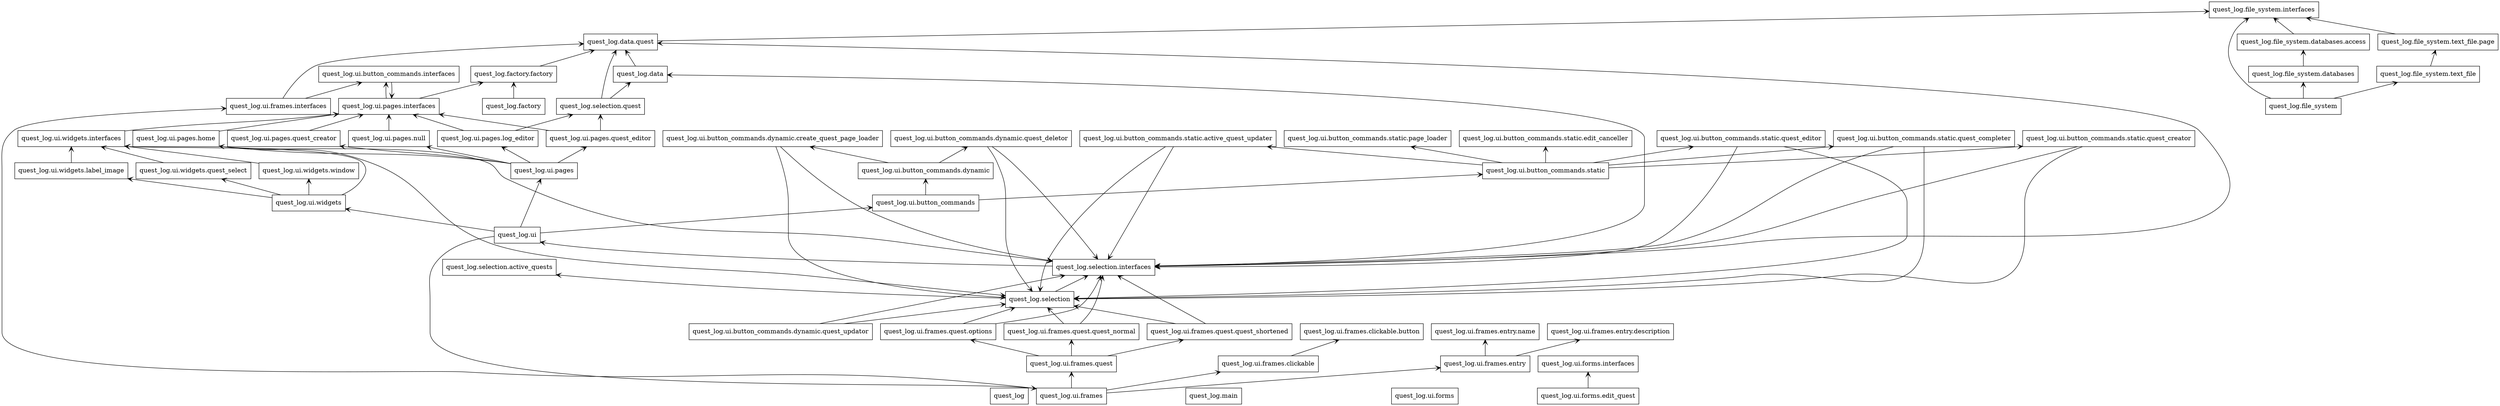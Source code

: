 digraph "packages" {
rankdir=BT
charset="utf-8"
"quest_log" [color="black", label=<quest_log>, shape="box", style="solid"];
"quest_log.data" [color="black", label=<quest_log.data>, shape="box", style="solid"];
"quest_log.data.quest" [color="black", label=<quest_log.data.quest>, shape="box", style="solid"];
"quest_log.factory" [color="black", label=<quest_log.factory>, shape="box", style="solid"];
"quest_log.factory.factory" [color="black", label=<quest_log.factory.factory>, shape="box", style="solid"];
"quest_log.file_system" [color="black", label=<quest_log.file_system>, shape="box", style="solid"];
"quest_log.file_system.databases" [color="black", label=<quest_log.file_system.databases>, shape="box", style="solid"];
"quest_log.file_system.databases.access" [color="black", label=<quest_log.file_system.databases.access>, shape="box", style="solid"];
"quest_log.file_system.interfaces" [color="black", label=<quest_log.file_system.interfaces>, shape="box", style="solid"];
"quest_log.file_system.text_file" [color="black", label=<quest_log.file_system.text_file>, shape="box", style="solid"];
"quest_log.file_system.text_file.page" [color="black", label=<quest_log.file_system.text_file.page>, shape="box", style="solid"];
"quest_log.main" [color="black", label=<quest_log.main>, shape="box", style="solid"];
"quest_log.selection" [color="black", label=<quest_log.selection>, shape="box", style="solid"];
"quest_log.selection.active_quests" [color="black", label=<quest_log.selection.active_quests>, shape="box", style="solid"];
"quest_log.selection.interfaces" [color="black", label=<quest_log.selection.interfaces>, shape="box", style="solid"];
"quest_log.selection.quest" [color="black", label=<quest_log.selection.quest>, shape="box", style="solid"];
"quest_log.ui" [color="black", label=<quest_log.ui>, shape="box", style="solid"];
"quest_log.ui.button_commands" [color="black", label=<quest_log.ui.button_commands>, shape="box", style="solid"];
"quest_log.ui.button_commands.dynamic" [color="black", label=<quest_log.ui.button_commands.dynamic>, shape="box", style="solid"];
"quest_log.ui.button_commands.dynamic.create_quest_page_loader" [color="black", label=<quest_log.ui.button_commands.dynamic.create_quest_page_loader>, shape="box", style="solid"];
"quest_log.ui.button_commands.dynamic.quest_deletor" [color="black", label=<quest_log.ui.button_commands.dynamic.quest_deletor>, shape="box", style="solid"];
"quest_log.ui.button_commands.dynamic.quest_updator" [color="black", label=<quest_log.ui.button_commands.dynamic.quest_updator>, shape="box", style="solid"];
"quest_log.ui.button_commands.interfaces" [color="black", label=<quest_log.ui.button_commands.interfaces>, shape="box", style="solid"];
"quest_log.ui.button_commands.static" [color="black", label=<quest_log.ui.button_commands.static>, shape="box", style="solid"];
"quest_log.ui.button_commands.static.active_quest_updater" [color="black", label=<quest_log.ui.button_commands.static.active_quest_updater>, shape="box", style="solid"];
"quest_log.ui.button_commands.static.edit_canceller" [color="black", label=<quest_log.ui.button_commands.static.edit_canceller>, shape="box", style="solid"];
"quest_log.ui.button_commands.static.page_loader" [color="black", label=<quest_log.ui.button_commands.static.page_loader>, shape="box", style="solid"];
"quest_log.ui.button_commands.static.quest_completer" [color="black", label=<quest_log.ui.button_commands.static.quest_completer>, shape="box", style="solid"];
"quest_log.ui.button_commands.static.quest_creator" [color="black", label=<quest_log.ui.button_commands.static.quest_creator>, shape="box", style="solid"];
"quest_log.ui.button_commands.static.quest_editor" [color="black", label=<quest_log.ui.button_commands.static.quest_editor>, shape="box", style="solid"];
"quest_log.ui.forms" [color="black", label=<quest_log.ui.forms>, shape="box", style="solid"];
"quest_log.ui.forms.edit_quest" [color="black", label=<quest_log.ui.forms.edit_quest>, shape="box", style="solid"];
"quest_log.ui.forms.interfaces" [color="black", label=<quest_log.ui.forms.interfaces>, shape="box", style="solid"];
"quest_log.ui.frames" [color="black", label=<quest_log.ui.frames>, shape="box", style="solid"];
"quest_log.ui.frames.clickable" [color="black", label=<quest_log.ui.frames.clickable>, shape="box", style="solid"];
"quest_log.ui.frames.clickable.button" [color="black", label=<quest_log.ui.frames.clickable.button>, shape="box", style="solid"];
"quest_log.ui.frames.entry" [color="black", label=<quest_log.ui.frames.entry>, shape="box", style="solid"];
"quest_log.ui.frames.entry.description" [color="black", label=<quest_log.ui.frames.entry.description>, shape="box", style="solid"];
"quest_log.ui.frames.entry.name" [color="black", label=<quest_log.ui.frames.entry.name>, shape="box", style="solid"];
"quest_log.ui.frames.interfaces" [color="black", label=<quest_log.ui.frames.interfaces>, shape="box", style="solid"];
"quest_log.ui.frames.quest" [color="black", label=<quest_log.ui.frames.quest>, shape="box", style="solid"];
"quest_log.ui.frames.quest.options" [color="black", label=<quest_log.ui.frames.quest.options>, shape="box", style="solid"];
"quest_log.ui.frames.quest.quest_normal" [color="black", label=<quest_log.ui.frames.quest.quest_normal>, shape="box", style="solid"];
"quest_log.ui.frames.quest.quest_shortened" [color="black", label=<quest_log.ui.frames.quest.quest_shortened>, shape="box", style="solid"];
"quest_log.ui.pages" [color="black", label=<quest_log.ui.pages>, shape="box", style="solid"];
"quest_log.ui.pages.home" [color="black", label=<quest_log.ui.pages.home>, shape="box", style="solid"];
"quest_log.ui.pages.interfaces" [color="black", label=<quest_log.ui.pages.interfaces>, shape="box", style="solid"];
"quest_log.ui.pages.log_editor" [color="black", label=<quest_log.ui.pages.log_editor>, shape="box", style="solid"];
"quest_log.ui.pages.null" [color="black", label=<quest_log.ui.pages.null>, shape="box", style="solid"];
"quest_log.ui.pages.quest_creator" [color="black", label=<quest_log.ui.pages.quest_creator>, shape="box", style="solid"];
"quest_log.ui.pages.quest_editor" [color="black", label=<quest_log.ui.pages.quest_editor>, shape="box", style="solid"];
"quest_log.ui.widgets" [color="black", label=<quest_log.ui.widgets>, shape="box", style="solid"];
"quest_log.ui.widgets.interfaces" [color="black", label=<quest_log.ui.widgets.interfaces>, shape="box", style="solid"];
"quest_log.ui.widgets.label_image" [color="black", label=<quest_log.ui.widgets.label_image>, shape="box", style="solid"];
"quest_log.ui.widgets.quest_select" [color="black", label=<quest_log.ui.widgets.quest_select>, shape="box", style="solid"];
"quest_log.ui.widgets.window" [color="black", label=<quest_log.ui.widgets.window>, shape="box", style="solid"];
"quest_log.data" -> "quest_log.data.quest" [arrowhead="open", arrowtail="none"];
"quest_log.data.quest" -> "quest_log.file_system.interfaces" [arrowhead="open", arrowtail="none"];
"quest_log.factory" -> "quest_log.factory.factory" [arrowhead="open", arrowtail="none"];
"quest_log.factory.factory" -> "quest_log.data.quest" [arrowhead="open", arrowtail="none"];
"quest_log.file_system" -> "quest_log.file_system.databases" [arrowhead="open", arrowtail="none"];
"quest_log.file_system" -> "quest_log.file_system.interfaces" [arrowhead="open", arrowtail="none"];
"quest_log.file_system" -> "quest_log.file_system.text_file" [arrowhead="open", arrowtail="none"];
"quest_log.file_system.databases" -> "quest_log.file_system.databases.access" [arrowhead="open", arrowtail="none"];
"quest_log.file_system.databases.access" -> "quest_log.file_system.interfaces" [arrowhead="open", arrowtail="none"];
"quest_log.file_system.text_file" -> "quest_log.file_system.text_file.page" [arrowhead="open", arrowtail="none"];
"quest_log.file_system.text_file.page" -> "quest_log.file_system.interfaces" [arrowhead="open", arrowtail="none"];
"quest_log.selection" -> "quest_log.selection.active_quests" [arrowhead="open", arrowtail="none"];
"quest_log.selection" -> "quest_log.selection.interfaces" [arrowhead="open", arrowtail="none"];
"quest_log.selection.interfaces" -> "quest_log.data" [arrowhead="open", arrowtail="none"];
"quest_log.selection.interfaces" -> "quest_log.data.quest" [arrowhead="open", arrowtail="none"];
"quest_log.selection.interfaces" -> "quest_log.ui" [arrowhead="open", arrowtail="none"];
"quest_log.selection.quest" -> "quest_log.data" [arrowhead="open", arrowtail="none"];
"quest_log.selection.quest" -> "quest_log.data.quest" [arrowhead="open", arrowtail="none"];
"quest_log.ui" -> "quest_log.ui.button_commands" [arrowhead="open", arrowtail="none"];
"quest_log.ui" -> "quest_log.ui.frames" [arrowhead="open", arrowtail="none"];
"quest_log.ui" -> "quest_log.ui.pages" [arrowhead="open", arrowtail="none"];
"quest_log.ui" -> "quest_log.ui.widgets" [arrowhead="open", arrowtail="none"];
"quest_log.ui.button_commands" -> "quest_log.ui.button_commands.dynamic" [arrowhead="open", arrowtail="none"];
"quest_log.ui.button_commands" -> "quest_log.ui.button_commands.static" [arrowhead="open", arrowtail="none"];
"quest_log.ui.button_commands.dynamic" -> "quest_log.ui.button_commands.dynamic.create_quest_page_loader" [arrowhead="open", arrowtail="none"];
"quest_log.ui.button_commands.dynamic" -> "quest_log.ui.button_commands.dynamic.quest_deletor" [arrowhead="open", arrowtail="none"];
"quest_log.ui.button_commands.dynamic.create_quest_page_loader" -> "quest_log.selection" [arrowhead="open", arrowtail="none"];
"quest_log.ui.button_commands.dynamic.create_quest_page_loader" -> "quest_log.selection.interfaces" [arrowhead="open", arrowtail="none"];
"quest_log.ui.button_commands.dynamic.quest_deletor" -> "quest_log.selection" [arrowhead="open", arrowtail="none"];
"quest_log.ui.button_commands.dynamic.quest_deletor" -> "quest_log.selection.interfaces" [arrowhead="open", arrowtail="none"];
"quest_log.ui.button_commands.dynamic.quest_updator" -> "quest_log.selection" [arrowhead="open", arrowtail="none"];
"quest_log.ui.button_commands.dynamic.quest_updator" -> "quest_log.selection.interfaces" [arrowhead="open", arrowtail="none"];
"quest_log.ui.button_commands.interfaces" -> "quest_log.ui.pages.interfaces" [arrowhead="open", arrowtail="none"];
"quest_log.ui.button_commands.static" -> "quest_log.ui.button_commands.static.active_quest_updater" [arrowhead="open", arrowtail="none"];
"quest_log.ui.button_commands.static" -> "quest_log.ui.button_commands.static.edit_canceller" [arrowhead="open", arrowtail="none"];
"quest_log.ui.button_commands.static" -> "quest_log.ui.button_commands.static.page_loader" [arrowhead="open", arrowtail="none"];
"quest_log.ui.button_commands.static" -> "quest_log.ui.button_commands.static.quest_completer" [arrowhead="open", arrowtail="none"];
"quest_log.ui.button_commands.static" -> "quest_log.ui.button_commands.static.quest_creator" [arrowhead="open", arrowtail="none"];
"quest_log.ui.button_commands.static" -> "quest_log.ui.button_commands.static.quest_editor" [arrowhead="open", arrowtail="none"];
"quest_log.ui.button_commands.static.active_quest_updater" -> "quest_log.selection" [arrowhead="open", arrowtail="none"];
"quest_log.ui.button_commands.static.active_quest_updater" -> "quest_log.selection.interfaces" [arrowhead="open", arrowtail="none"];
"quest_log.ui.button_commands.static.quest_completer" -> "quest_log.selection" [arrowhead="open", arrowtail="none"];
"quest_log.ui.button_commands.static.quest_completer" -> "quest_log.selection.interfaces" [arrowhead="open", arrowtail="none"];
"quest_log.ui.button_commands.static.quest_creator" -> "quest_log.selection" [arrowhead="open", arrowtail="none"];
"quest_log.ui.button_commands.static.quest_creator" -> "quest_log.selection.interfaces" [arrowhead="open", arrowtail="none"];
"quest_log.ui.button_commands.static.quest_editor" -> "quest_log.selection" [arrowhead="open", arrowtail="none"];
"quest_log.ui.button_commands.static.quest_editor" -> "quest_log.selection.interfaces" [arrowhead="open", arrowtail="none"];
"quest_log.ui.forms.edit_quest" -> "quest_log.ui.forms.interfaces" [arrowhead="open", arrowtail="none"];
"quest_log.ui.frames" -> "quest_log.ui.frames.clickable" [arrowhead="open", arrowtail="none"];
"quest_log.ui.frames" -> "quest_log.ui.frames.entry" [arrowhead="open", arrowtail="none"];
"quest_log.ui.frames" -> "quest_log.ui.frames.interfaces" [arrowhead="open", arrowtail="none"];
"quest_log.ui.frames" -> "quest_log.ui.frames.quest" [arrowhead="open", arrowtail="none"];
"quest_log.ui.frames.clickable" -> "quest_log.ui.frames.clickable.button" [arrowhead="open", arrowtail="none"];
"quest_log.ui.frames.entry" -> "quest_log.ui.frames.entry.description" [arrowhead="open", arrowtail="none"];
"quest_log.ui.frames.entry" -> "quest_log.ui.frames.entry.name" [arrowhead="open", arrowtail="none"];
"quest_log.ui.frames.interfaces" -> "quest_log.data.quest" [arrowhead="open", arrowtail="none"];
"quest_log.ui.frames.interfaces" -> "quest_log.ui.button_commands.interfaces" [arrowhead="open", arrowtail="none"];
"quest_log.ui.frames.quest" -> "quest_log.ui.frames.quest.options" [arrowhead="open", arrowtail="none"];
"quest_log.ui.frames.quest" -> "quest_log.ui.frames.quest.quest_normal" [arrowhead="open", arrowtail="none"];
"quest_log.ui.frames.quest" -> "quest_log.ui.frames.quest.quest_shortened" [arrowhead="open", arrowtail="none"];
"quest_log.ui.frames.quest.options" -> "quest_log.selection" [arrowhead="open", arrowtail="none"];
"quest_log.ui.frames.quest.options" -> "quest_log.selection.interfaces" [arrowhead="open", arrowtail="none"];
"quest_log.ui.frames.quest.quest_normal" -> "quest_log.selection" [arrowhead="open", arrowtail="none"];
"quest_log.ui.frames.quest.quest_normal" -> "quest_log.selection.interfaces" [arrowhead="open", arrowtail="none"];
"quest_log.ui.frames.quest.quest_shortened" -> "quest_log.selection" [arrowhead="open", arrowtail="none"];
"quest_log.ui.frames.quest.quest_shortened" -> "quest_log.selection.interfaces" [arrowhead="open", arrowtail="none"];
"quest_log.ui.pages" -> "quest_log.ui.pages.home" [arrowhead="open", arrowtail="none"];
"quest_log.ui.pages" -> "quest_log.ui.pages.log_editor" [arrowhead="open", arrowtail="none"];
"quest_log.ui.pages" -> "quest_log.ui.pages.null" [arrowhead="open", arrowtail="none"];
"quest_log.ui.pages" -> "quest_log.ui.pages.quest_creator" [arrowhead="open", arrowtail="none"];
"quest_log.ui.pages" -> "quest_log.ui.pages.quest_editor" [arrowhead="open", arrowtail="none"];
"quest_log.ui.pages.home" -> "quest_log.selection" [arrowhead="open", arrowtail="none"];
"quest_log.ui.pages.home" -> "quest_log.selection.interfaces" [arrowhead="open", arrowtail="none"];
"quest_log.ui.pages.home" -> "quest_log.ui.pages.interfaces" [arrowhead="open", arrowtail="none"];
"quest_log.ui.pages.interfaces" -> "quest_log.factory.factory" [arrowhead="open", arrowtail="none"];
"quest_log.ui.pages.interfaces" -> "quest_log.ui.button_commands.interfaces" [arrowhead="open", arrowtail="none"];
"quest_log.ui.pages.log_editor" -> "quest_log.selection.quest" [arrowhead="open", arrowtail="none"];
"quest_log.ui.pages.log_editor" -> "quest_log.ui.pages.interfaces" [arrowhead="open", arrowtail="none"];
"quest_log.ui.pages.null" -> "quest_log.ui.pages.interfaces" [arrowhead="open", arrowtail="none"];
"quest_log.ui.pages.quest_creator" -> "quest_log.ui.pages.interfaces" [arrowhead="open", arrowtail="none"];
"quest_log.ui.pages.quest_editor" -> "quest_log.selection.quest" [arrowhead="open", arrowtail="none"];
"quest_log.ui.pages.quest_editor" -> "quest_log.ui.pages.interfaces" [arrowhead="open", arrowtail="none"];
"quest_log.ui.widgets" -> "quest_log.ui.widgets.interfaces" [arrowhead="open", arrowtail="none"];
"quest_log.ui.widgets" -> "quest_log.ui.widgets.label_image" [arrowhead="open", arrowtail="none"];
"quest_log.ui.widgets" -> "quest_log.ui.widgets.quest_select" [arrowhead="open", arrowtail="none"];
"quest_log.ui.widgets" -> "quest_log.ui.widgets.window" [arrowhead="open", arrowtail="none"];
"quest_log.ui.widgets.interfaces" -> "quest_log.ui.pages.interfaces" [arrowhead="open", arrowtail="none"];
"quest_log.ui.widgets.label_image" -> "quest_log.ui.widgets.interfaces" [arrowhead="open", arrowtail="none"];
"quest_log.ui.widgets.quest_select" -> "quest_log.ui.widgets.interfaces" [arrowhead="open", arrowtail="none"];
"quest_log.ui.widgets.window" -> "quest_log.ui.widgets.interfaces" [arrowhead="open", arrowtail="none"];
}
